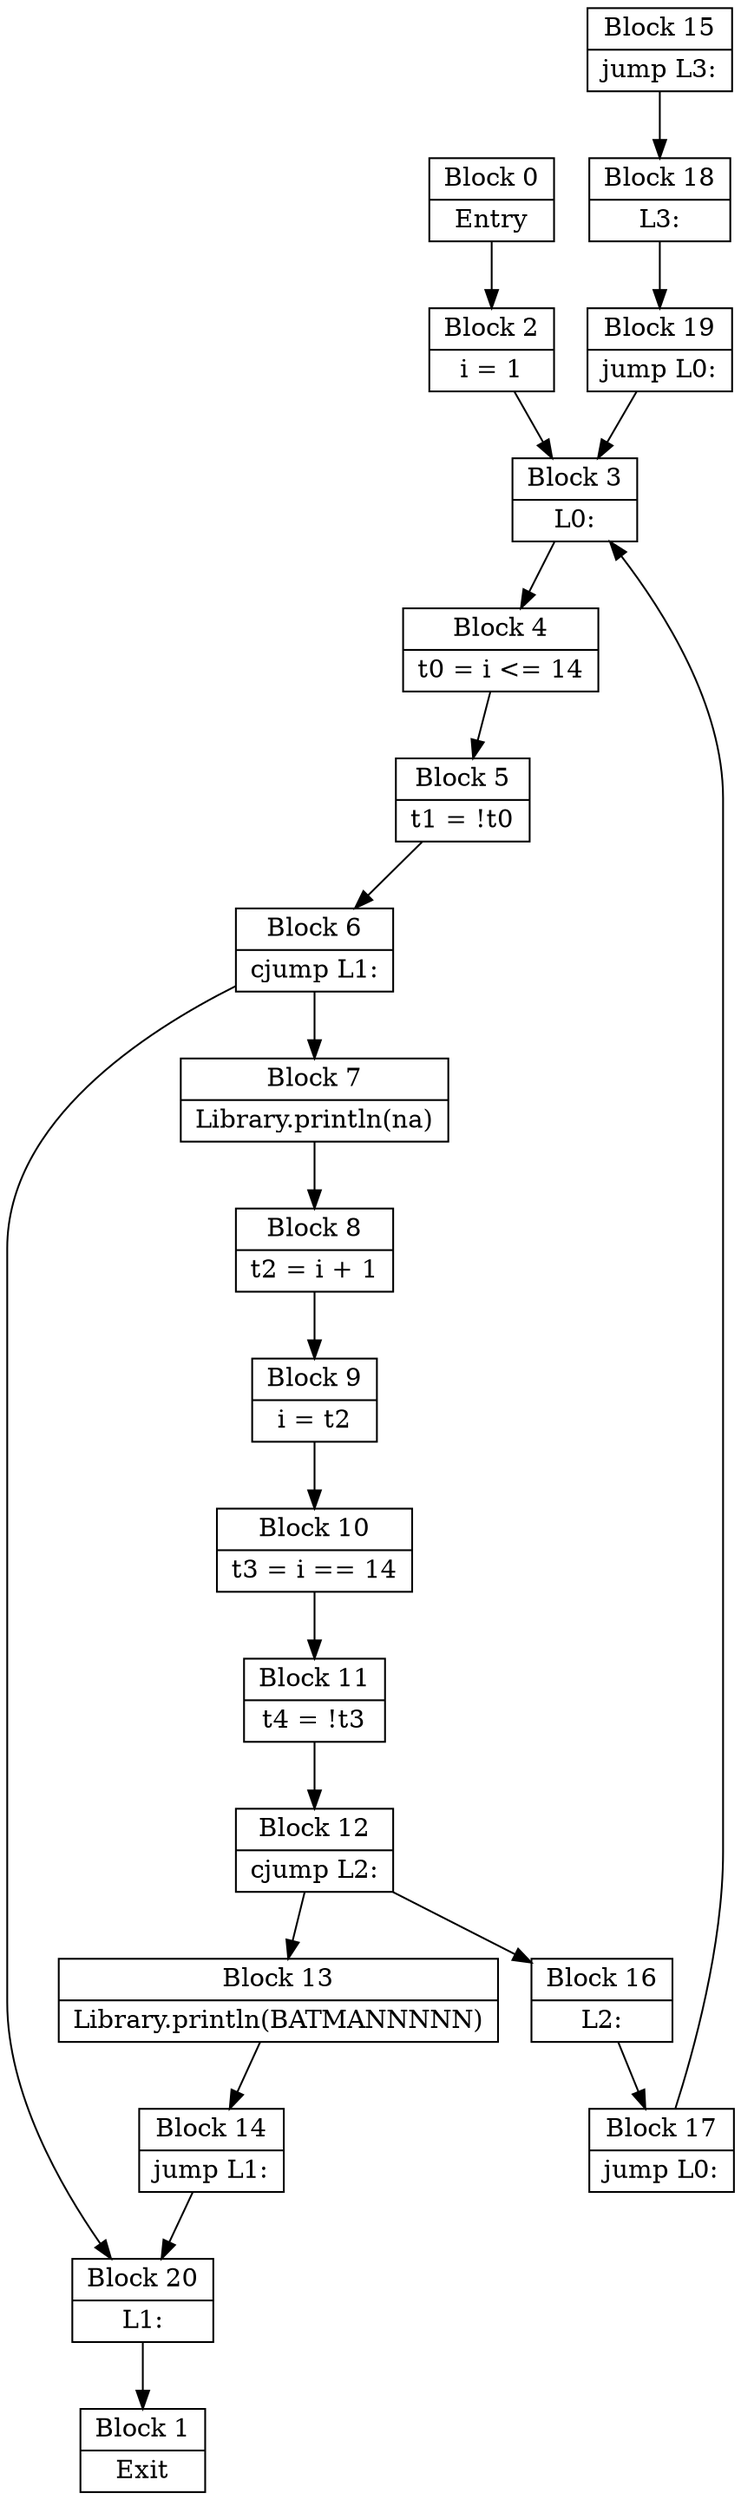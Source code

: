 digraph G {
   node [shape=record];
B0[label="{Block 0|Entry\n}"];
B1[label="{Block 1|Exit\n}"];
B2[label="{Block 2|i = 1\n}"];
B3[label="{Block 3|L0:\n}"];
B4[label="{Block 4|t0 = i \<= 14\n}"];
B5[label="{Block 5|t1 = !t0\n}"];
B6[label="{Block 6|cjump L1:\n}"];
B7[label="{Block 7|Library.println(na)\n}"];
B8[label="{Block 8|t2 = i + 1\n}"];
B9[label="{Block 9|i = t2\n}"];
B10[label="{Block 10|t3 = i == 14\n}"];
B11[label="{Block 11|t4 = !t3\n}"];
B12[label="{Block 12|cjump L2:\n}"];
B13[label="{Block 13|Library.println(BATMANNNNN)\n}"];
B14[label="{Block 14|jump L1:\n}"];
B15[label="{Block 15|jump L3:\n}"];
B16[label="{Block 16|L2:\n}"];
B17[label="{Block 17|jump L0:\n}"];
B18[label="{Block 18|L3:\n}"];
B19[label="{Block 19|jump L0:\n}"];
B20[label="{Block 20|L1:\n}"];
B0 -> B2;
B2 -> B3;
B3 -> B4;
B4 -> B5;
B5 -> B6;
B6 -> B20;
B6 -> B7;
B7 -> B8;
B8 -> B9;
B9 -> B10;
B10 -> B11;
B11 -> B12;
B12 -> B16;
B12 -> B13;
B13 -> B14;
B14 -> B20;
B15 -> B18;
B16 -> B17;
B17 -> B3;
B18 -> B19;
B19 -> B3;
B20 -> B1;
}
